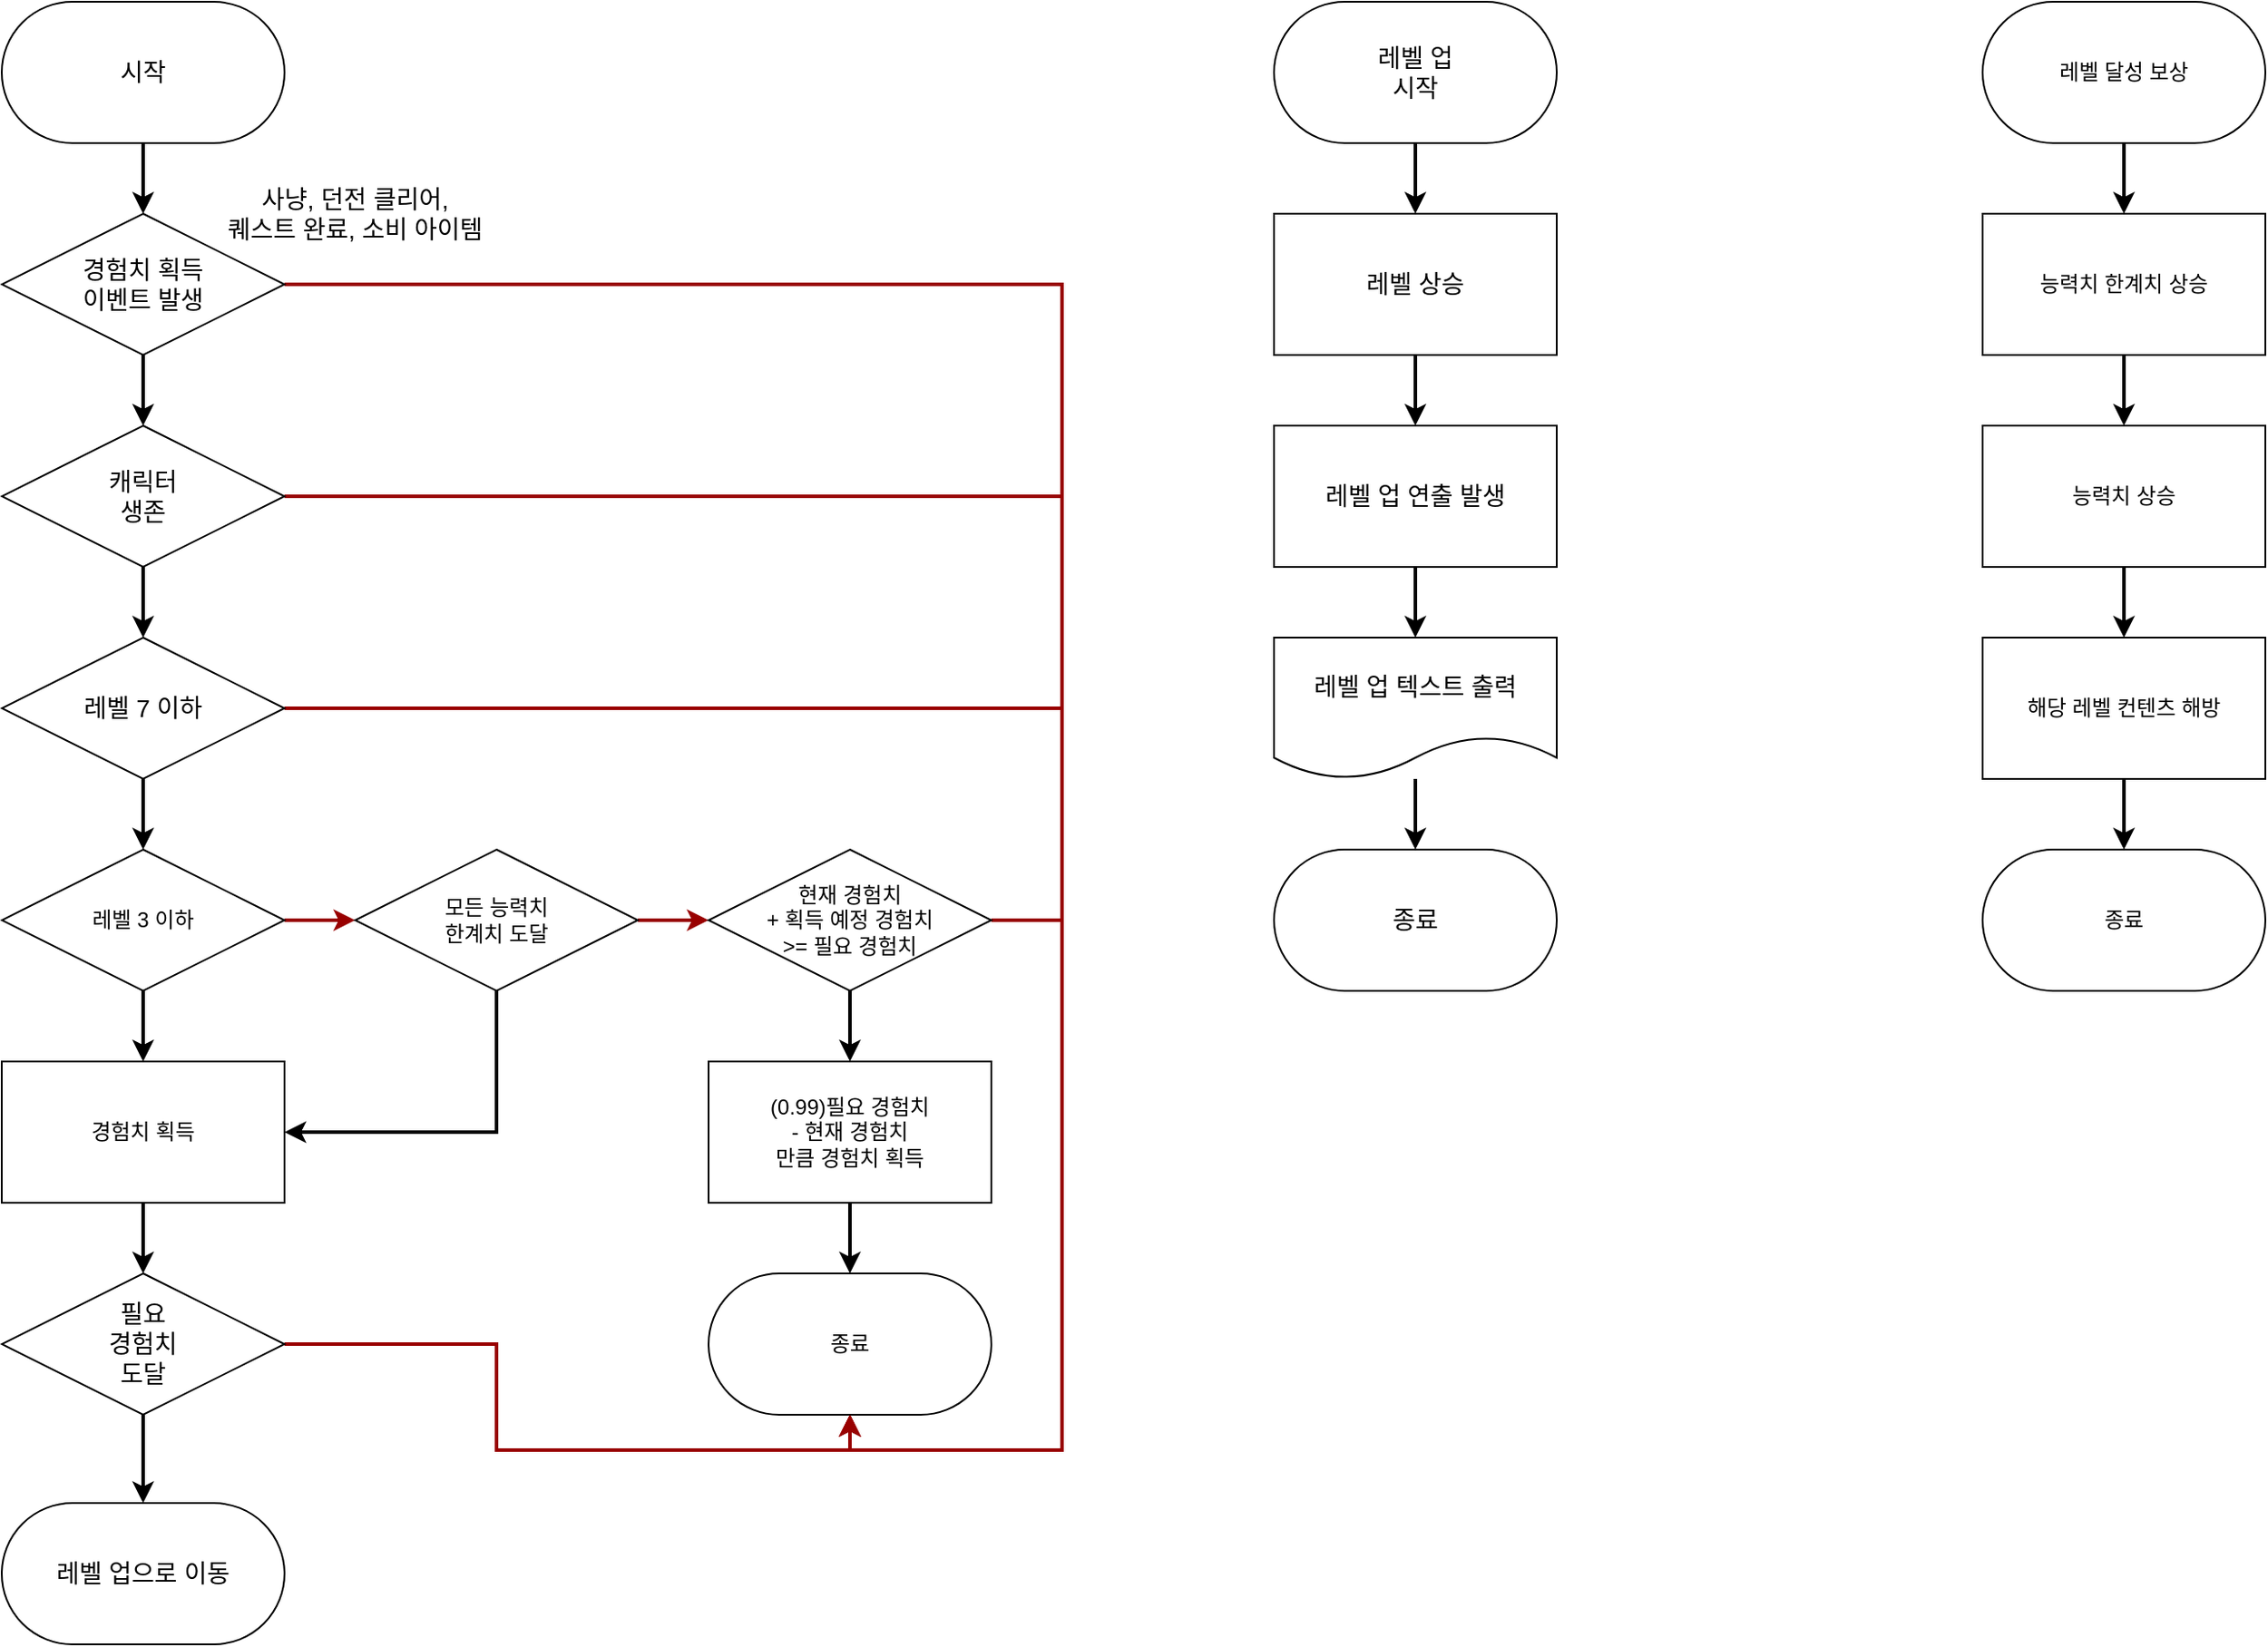 <mxfile version="22.1.11" type="device">
  <diagram id="C5RBs43oDa-KdzZeNtuy" name="Page-1">
    <mxGraphModel dx="1434" dy="746" grid="1" gridSize="10" guides="1" tooltips="1" connect="1" arrows="1" fold="1" page="1" pageScale="1" pageWidth="827" pageHeight="1169" math="0" shadow="0">
      <root>
        <mxCell id="WIyWlLk6GJQsqaUBKTNV-0" />
        <mxCell id="WIyWlLk6GJQsqaUBKTNV-1" parent="WIyWlLk6GJQsqaUBKTNV-0" />
        <mxCell id="H1e-5a3Cm02XF8Il_Q23-0" style="edgeStyle=orthogonalEdgeStyle;rounded=0;orthogonalLoop=1;jettySize=auto;html=1;exitX=0.5;exitY=1;exitDx=0;exitDy=0;strokeWidth=2;" edge="1" parent="WIyWlLk6GJQsqaUBKTNV-1" source="CSgYlb6cWF5ThP2nFrCP-2" target="9F6AWZ_ub-mQiCkGwfMx-13">
          <mxGeometry relative="1" as="geometry" />
        </mxCell>
        <mxCell id="H1e-5a3Cm02XF8Il_Q23-50" style="edgeStyle=orthogonalEdgeStyle;rounded=0;orthogonalLoop=1;jettySize=auto;html=1;exitX=1;exitY=0.5;exitDx=0;exitDy=0;entryX=0.5;entryY=1;entryDx=0;entryDy=0;strokeWidth=2;strokeColor=#990000;" edge="1" parent="WIyWlLk6GJQsqaUBKTNV-1" source="CSgYlb6cWF5ThP2nFrCP-2" target="CSgYlb6cWF5ThP2nFrCP-60">
          <mxGeometry relative="1" as="geometry">
            <Array as="points">
              <mxPoint x="960" y="440" />
              <mxPoint x="960" y="860" />
              <mxPoint x="840" y="860" />
            </Array>
          </mxGeometry>
        </mxCell>
        <mxCell id="CSgYlb6cWF5ThP2nFrCP-2" value="레벨 7 이하" style="rhombus;whiteSpace=wrap;html=1;fontSize=14;strokeWidth=1;" parent="WIyWlLk6GJQsqaUBKTNV-1" vertex="1">
          <mxGeometry x="360" y="400" width="160" height="80" as="geometry" />
        </mxCell>
        <mxCell id="CSgYlb6cWF5ThP2nFrCP-36" style="edgeStyle=orthogonalEdgeStyle;rounded=0;orthogonalLoop=1;jettySize=auto;html=1;exitX=0.5;exitY=1;exitDx=0;exitDy=0;entryX=0.5;entryY=0;entryDx=0;entryDy=0;strokeWidth=2;fontSize=14;" parent="WIyWlLk6GJQsqaUBKTNV-1" source="CSgYlb6cWF5ThP2nFrCP-3" target="CSgYlb6cWF5ThP2nFrCP-2" edge="1">
          <mxGeometry relative="1" as="geometry" />
        </mxCell>
        <mxCell id="H1e-5a3Cm02XF8Il_Q23-49" style="edgeStyle=orthogonalEdgeStyle;rounded=0;orthogonalLoop=1;jettySize=auto;html=1;exitX=1;exitY=0.5;exitDx=0;exitDy=0;entryX=0.5;entryY=1;entryDx=0;entryDy=0;strokeWidth=2;strokeColor=#990000;" edge="1" parent="WIyWlLk6GJQsqaUBKTNV-1" source="CSgYlb6cWF5ThP2nFrCP-3" target="CSgYlb6cWF5ThP2nFrCP-60">
          <mxGeometry relative="1" as="geometry">
            <Array as="points">
              <mxPoint x="960" y="320" />
              <mxPoint x="960" y="860" />
              <mxPoint x="840" y="860" />
            </Array>
          </mxGeometry>
        </mxCell>
        <mxCell id="CSgYlb6cWF5ThP2nFrCP-3" value="캐릭터&lt;br style=&quot;font-size: 14px;&quot;&gt;생존" style="rhombus;whiteSpace=wrap;html=1;fontSize=14;" parent="WIyWlLk6GJQsqaUBKTNV-1" vertex="1">
          <mxGeometry x="360" y="280" width="160" height="80" as="geometry" />
        </mxCell>
        <mxCell id="CSgYlb6cWF5ThP2nFrCP-34" style="edgeStyle=orthogonalEdgeStyle;rounded=0;orthogonalLoop=1;jettySize=auto;html=1;exitX=0.5;exitY=1;exitDx=0;exitDy=0;entryX=0.5;entryY=0;entryDx=0;entryDy=0;strokeWidth=2;fontSize=14;" parent="WIyWlLk6GJQsqaUBKTNV-1" source="CSgYlb6cWF5ThP2nFrCP-15" target="CSgYlb6cWF5ThP2nFrCP-30" edge="1">
          <mxGeometry relative="1" as="geometry" />
        </mxCell>
        <mxCell id="CSgYlb6cWF5ThP2nFrCP-15" value="시작" style="rounded=1;whiteSpace=wrap;html=1;arcSize=50;fontSize=14;" parent="WIyWlLk6GJQsqaUBKTNV-1" vertex="1">
          <mxGeometry x="360" y="40" width="160" height="80" as="geometry" />
        </mxCell>
        <mxCell id="CSgYlb6cWF5ThP2nFrCP-62" style="edgeStyle=orthogonalEdgeStyle;rounded=0;orthogonalLoop=1;jettySize=auto;html=1;exitX=0.5;exitY=1;exitDx=0;exitDy=0;entryX=0.5;entryY=0;entryDx=0;entryDy=0;strokeWidth=2;" parent="WIyWlLk6GJQsqaUBKTNV-1" source="CSgYlb6cWF5ThP2nFrCP-16" target="CSgYlb6cWF5ThP2nFrCP-59" edge="1">
          <mxGeometry relative="1" as="geometry" />
        </mxCell>
        <mxCell id="H1e-5a3Cm02XF8Il_Q23-29" style="edgeStyle=orthogonalEdgeStyle;rounded=0;orthogonalLoop=1;jettySize=auto;html=1;exitX=1;exitY=0.5;exitDx=0;exitDy=0;entryX=0.5;entryY=1;entryDx=0;entryDy=0;strokeWidth=2;strokeColor=#990000;" edge="1" parent="WIyWlLk6GJQsqaUBKTNV-1" source="CSgYlb6cWF5ThP2nFrCP-16" target="CSgYlb6cWF5ThP2nFrCP-60">
          <mxGeometry relative="1" as="geometry" />
        </mxCell>
        <mxCell id="CSgYlb6cWF5ThP2nFrCP-16" value="필요&lt;br style=&quot;font-size: 14px;&quot;&gt;경험치&lt;br style=&quot;font-size: 14px;&quot;&gt;도달" style="rhombus;whiteSpace=wrap;html=1;fontSize=14;strokeWidth=1;" parent="WIyWlLk6GJQsqaUBKTNV-1" vertex="1">
          <mxGeometry x="360" y="760" width="160" height="80" as="geometry" />
        </mxCell>
        <mxCell id="CSgYlb6cWF5ThP2nFrCP-35" style="edgeStyle=orthogonalEdgeStyle;rounded=0;orthogonalLoop=1;jettySize=auto;html=1;exitX=0.5;exitY=1;exitDx=0;exitDy=0;strokeWidth=2;fontSize=14;" parent="WIyWlLk6GJQsqaUBKTNV-1" source="CSgYlb6cWF5ThP2nFrCP-30" target="CSgYlb6cWF5ThP2nFrCP-3" edge="1">
          <mxGeometry relative="1" as="geometry" />
        </mxCell>
        <mxCell id="H1e-5a3Cm02XF8Il_Q23-47" style="edgeStyle=orthogonalEdgeStyle;rounded=0;orthogonalLoop=1;jettySize=auto;html=1;exitX=1;exitY=0.5;exitDx=0;exitDy=0;entryX=0.5;entryY=1;entryDx=0;entryDy=0;strokeWidth=2;strokeColor=#990000;" edge="1" parent="WIyWlLk6GJQsqaUBKTNV-1" source="CSgYlb6cWF5ThP2nFrCP-30" target="CSgYlb6cWF5ThP2nFrCP-60">
          <mxGeometry relative="1" as="geometry">
            <Array as="points">
              <mxPoint x="960" y="200" />
              <mxPoint x="960" y="860" />
              <mxPoint x="840" y="860" />
            </Array>
          </mxGeometry>
        </mxCell>
        <mxCell id="CSgYlb6cWF5ThP2nFrCP-30" value="경험치 획득&lt;br style=&quot;font-size: 14px;&quot;&gt;이벤트 발생" style="rhombus;whiteSpace=wrap;html=1;fontSize=14;" parent="WIyWlLk6GJQsqaUBKTNV-1" vertex="1">
          <mxGeometry x="360" y="160" width="160" height="80" as="geometry" />
        </mxCell>
        <mxCell id="CSgYlb6cWF5ThP2nFrCP-31" value="종료" style="rounded=1;whiteSpace=wrap;html=1;arcSize=50;fontSize=14;" parent="WIyWlLk6GJQsqaUBKTNV-1" vertex="1">
          <mxGeometry x="1080" y="520" width="160" height="80" as="geometry" />
        </mxCell>
        <mxCell id="CSgYlb6cWF5ThP2nFrCP-33" value="사냥, 던전 클리어,&lt;br style=&quot;font-size: 14px;&quot;&gt;퀘스트 완료, 소비 아이템" style="text;html=1;strokeColor=none;fillColor=none;align=center;verticalAlign=middle;whiteSpace=wrap;rounded=0;fontSize=14;" parent="WIyWlLk6GJQsqaUBKTNV-1" vertex="1">
          <mxGeometry x="480" y="140" width="160" height="40" as="geometry" />
        </mxCell>
        <mxCell id="CSgYlb6cWF5ThP2nFrCP-44" style="edgeStyle=orthogonalEdgeStyle;rounded=0;orthogonalLoop=1;jettySize=auto;html=1;exitX=0.5;exitY=1;exitDx=0;exitDy=0;entryX=0.5;entryY=0;entryDx=0;entryDy=0;strokeWidth=2;fontSize=14;" parent="WIyWlLk6GJQsqaUBKTNV-1" source="CSgYlb6cWF5ThP2nFrCP-38" target="CSgYlb6cWF5ThP2nFrCP-42" edge="1">
          <mxGeometry relative="1" as="geometry" />
        </mxCell>
        <mxCell id="CSgYlb6cWF5ThP2nFrCP-38" value="레벨 상승" style="whiteSpace=wrap;html=1;fontSize=14;" parent="WIyWlLk6GJQsqaUBKTNV-1" vertex="1">
          <mxGeometry x="1080" y="160" width="160" height="80" as="geometry" />
        </mxCell>
        <mxCell id="CSgYlb6cWF5ThP2nFrCP-48" value="" style="edgeStyle=orthogonalEdgeStyle;rounded=0;orthogonalLoop=1;jettySize=auto;html=1;strokeWidth=2;fontSize=14;" parent="WIyWlLk6GJQsqaUBKTNV-1" source="CSgYlb6cWF5ThP2nFrCP-41" target="CSgYlb6cWF5ThP2nFrCP-31" edge="1">
          <mxGeometry relative="1" as="geometry" />
        </mxCell>
        <mxCell id="CSgYlb6cWF5ThP2nFrCP-41" value="레벨 업 텍스트 출력" style="shape=document;whiteSpace=wrap;html=1;boundedLbl=1;fontSize=14;" parent="WIyWlLk6GJQsqaUBKTNV-1" vertex="1">
          <mxGeometry x="1080" y="400" width="160" height="80" as="geometry" />
        </mxCell>
        <mxCell id="CSgYlb6cWF5ThP2nFrCP-45" style="edgeStyle=orthogonalEdgeStyle;rounded=0;orthogonalLoop=1;jettySize=auto;html=1;exitX=0.5;exitY=1;exitDx=0;exitDy=0;entryX=0.5;entryY=0;entryDx=0;entryDy=0;strokeWidth=2;fontSize=14;" parent="WIyWlLk6GJQsqaUBKTNV-1" source="CSgYlb6cWF5ThP2nFrCP-42" target="CSgYlb6cWF5ThP2nFrCP-41" edge="1">
          <mxGeometry relative="1" as="geometry" />
        </mxCell>
        <mxCell id="CSgYlb6cWF5ThP2nFrCP-42" value="레벨 업 연출 발생" style="whiteSpace=wrap;html=1;fontSize=14;" parent="WIyWlLk6GJQsqaUBKTNV-1" vertex="1">
          <mxGeometry x="1080" y="280" width="160" height="80" as="geometry" />
        </mxCell>
        <mxCell id="H1e-5a3Cm02XF8Il_Q23-6" style="edgeStyle=orthogonalEdgeStyle;rounded=0;orthogonalLoop=1;jettySize=auto;html=1;exitX=0.5;exitY=1;exitDx=0;exitDy=0;strokeWidth=2;" edge="1" parent="WIyWlLk6GJQsqaUBKTNV-1" source="CSgYlb6cWF5ThP2nFrCP-54" target="CSgYlb6cWF5ThP2nFrCP-16">
          <mxGeometry relative="1" as="geometry" />
        </mxCell>
        <mxCell id="CSgYlb6cWF5ThP2nFrCP-54" value="경험치 획득" style="whiteSpace=wrap;html=1;strokeWidth=1;" parent="WIyWlLk6GJQsqaUBKTNV-1" vertex="1">
          <mxGeometry x="360" y="640" width="160" height="80" as="geometry" />
        </mxCell>
        <mxCell id="CSgYlb6cWF5ThP2nFrCP-59" value="레벨 업으로 이동" style="rounded=1;whiteSpace=wrap;html=1;arcSize=50;fontSize=14;strokeWidth=1;" parent="WIyWlLk6GJQsqaUBKTNV-1" vertex="1">
          <mxGeometry x="360" y="890" width="160" height="80" as="geometry" />
        </mxCell>
        <mxCell id="CSgYlb6cWF5ThP2nFrCP-60" value="종료" style="rounded=1;whiteSpace=wrap;html=1;arcSize=50;strokeWidth=1;" parent="WIyWlLk6GJQsqaUBKTNV-1" vertex="1">
          <mxGeometry x="760" y="760" width="160" height="80" as="geometry" />
        </mxCell>
        <mxCell id="CSgYlb6cWF5ThP2nFrCP-73" style="edgeStyle=orthogonalEdgeStyle;rounded=0;orthogonalLoop=1;jettySize=auto;html=1;exitX=0.5;exitY=1;exitDx=0;exitDy=0;entryX=0.5;entryY=0;entryDx=0;entryDy=0;strokeWidth=2;" parent="WIyWlLk6GJQsqaUBKTNV-1" source="CSgYlb6cWF5ThP2nFrCP-72" target="CSgYlb6cWF5ThP2nFrCP-38" edge="1">
          <mxGeometry relative="1" as="geometry" />
        </mxCell>
        <mxCell id="CSgYlb6cWF5ThP2nFrCP-72" value="레벨 업&lt;br&gt;시작" style="rounded=1;whiteSpace=wrap;html=1;arcSize=50;fontSize=14;" parent="WIyWlLk6GJQsqaUBKTNV-1" vertex="1">
          <mxGeometry x="1080" y="40" width="160" height="80" as="geometry" />
        </mxCell>
        <mxCell id="CSgYlb6cWF5ThP2nFrCP-79" style="edgeStyle=orthogonalEdgeStyle;rounded=0;orthogonalLoop=1;jettySize=auto;html=1;exitX=0.5;exitY=1;exitDx=0;exitDy=0;entryX=0.5;entryY=0;entryDx=0;entryDy=0;strokeWidth=2;" parent="WIyWlLk6GJQsqaUBKTNV-1" source="CSgYlb6cWF5ThP2nFrCP-74" target="CSgYlb6cWF5ThP2nFrCP-75" edge="1">
          <mxGeometry relative="1" as="geometry" />
        </mxCell>
        <mxCell id="CSgYlb6cWF5ThP2nFrCP-74" value="레벨 달성 보상" style="rounded=1;whiteSpace=wrap;html=1;arcSize=50;" parent="WIyWlLk6GJQsqaUBKTNV-1" vertex="1">
          <mxGeometry x="1481" y="40" width="160" height="80" as="geometry" />
        </mxCell>
        <mxCell id="CSgYlb6cWF5ThP2nFrCP-80" style="edgeStyle=orthogonalEdgeStyle;rounded=0;orthogonalLoop=1;jettySize=auto;html=1;exitX=0.5;exitY=1;exitDx=0;exitDy=0;entryX=0.5;entryY=0;entryDx=0;entryDy=0;strokeWidth=2;" parent="WIyWlLk6GJQsqaUBKTNV-1" source="CSgYlb6cWF5ThP2nFrCP-75" target="CSgYlb6cWF5ThP2nFrCP-76" edge="1">
          <mxGeometry relative="1" as="geometry" />
        </mxCell>
        <mxCell id="CSgYlb6cWF5ThP2nFrCP-75" value="능력치 한계치 상승" style="whiteSpace=wrap;html=1;" parent="WIyWlLk6GJQsqaUBKTNV-1" vertex="1">
          <mxGeometry x="1481" y="160" width="160" height="80" as="geometry" />
        </mxCell>
        <mxCell id="CSgYlb6cWF5ThP2nFrCP-81" style="edgeStyle=orthogonalEdgeStyle;rounded=0;orthogonalLoop=1;jettySize=auto;html=1;exitX=0.5;exitY=1;exitDx=0;exitDy=0;entryX=0.5;entryY=0;entryDx=0;entryDy=0;strokeWidth=2;" parent="WIyWlLk6GJQsqaUBKTNV-1" source="CSgYlb6cWF5ThP2nFrCP-76" target="CSgYlb6cWF5ThP2nFrCP-77" edge="1">
          <mxGeometry relative="1" as="geometry" />
        </mxCell>
        <mxCell id="CSgYlb6cWF5ThP2nFrCP-76" value="능력치 상승" style="whiteSpace=wrap;html=1;" parent="WIyWlLk6GJQsqaUBKTNV-1" vertex="1">
          <mxGeometry x="1481" y="280" width="160" height="80" as="geometry" />
        </mxCell>
        <mxCell id="CSgYlb6cWF5ThP2nFrCP-82" style="edgeStyle=orthogonalEdgeStyle;rounded=0;orthogonalLoop=1;jettySize=auto;html=1;exitX=0.5;exitY=1;exitDx=0;exitDy=0;entryX=0.5;entryY=0;entryDx=0;entryDy=0;strokeWidth=2;" parent="WIyWlLk6GJQsqaUBKTNV-1" source="CSgYlb6cWF5ThP2nFrCP-77" target="CSgYlb6cWF5ThP2nFrCP-78" edge="1">
          <mxGeometry relative="1" as="geometry" />
        </mxCell>
        <mxCell id="CSgYlb6cWF5ThP2nFrCP-77" value="해당 레벨 컨텐츠 해방" style="whiteSpace=wrap;html=1;" parent="WIyWlLk6GJQsqaUBKTNV-1" vertex="1">
          <mxGeometry x="1481" y="400" width="160" height="80" as="geometry" />
        </mxCell>
        <mxCell id="CSgYlb6cWF5ThP2nFrCP-78" value="종료" style="rounded=1;whiteSpace=wrap;html=1;arcSize=50;" parent="WIyWlLk6GJQsqaUBKTNV-1" vertex="1">
          <mxGeometry x="1481" y="520" width="160" height="80" as="geometry" />
        </mxCell>
        <mxCell id="H1e-5a3Cm02XF8Il_Q23-26" style="edgeStyle=orthogonalEdgeStyle;rounded=0;orthogonalLoop=1;jettySize=auto;html=1;exitX=0.5;exitY=1;exitDx=0;exitDy=0;entryX=0.5;entryY=0;entryDx=0;entryDy=0;strokeWidth=2;" edge="1" parent="WIyWlLk6GJQsqaUBKTNV-1" source="H1e-5a3Cm02XF8Il_Q23-21" target="CSgYlb6cWF5ThP2nFrCP-60">
          <mxGeometry relative="1" as="geometry">
            <mxPoint x="360" y="1040" as="sourcePoint" />
          </mxGeometry>
        </mxCell>
        <mxCell id="9F6AWZ_ub-mQiCkGwfMx-16" style="edgeStyle=orthogonalEdgeStyle;rounded=0;orthogonalLoop=1;jettySize=auto;html=1;exitX=1;exitY=0.5;exitDx=0;exitDy=0;entryX=0;entryY=0.5;entryDx=0;entryDy=0;strokeWidth=2;strokeColor=#990000;" parent="WIyWlLk6GJQsqaUBKTNV-1" source="9F6AWZ_ub-mQiCkGwfMx-13" target="9F6AWZ_ub-mQiCkGwfMx-15" edge="1">
          <mxGeometry relative="1" as="geometry">
            <mxPoint x="440" y="640" as="targetPoint" />
          </mxGeometry>
        </mxCell>
        <mxCell id="H1e-5a3Cm02XF8Il_Q23-1" style="edgeStyle=orthogonalEdgeStyle;rounded=0;orthogonalLoop=1;jettySize=auto;html=1;exitX=0.5;exitY=1;exitDx=0;exitDy=0;entryX=0.5;entryY=0;entryDx=0;entryDy=0;strokeWidth=2;" edge="1" parent="WIyWlLk6GJQsqaUBKTNV-1" source="9F6AWZ_ub-mQiCkGwfMx-13" target="CSgYlb6cWF5ThP2nFrCP-54">
          <mxGeometry relative="1" as="geometry" />
        </mxCell>
        <mxCell id="9F6AWZ_ub-mQiCkGwfMx-13" value="레벨 3 이하" style="rhombus;whiteSpace=wrap;html=1;strokeWidth=1;" parent="WIyWlLk6GJQsqaUBKTNV-1" vertex="1">
          <mxGeometry x="360" y="520" width="160" height="80" as="geometry" />
        </mxCell>
        <mxCell id="H1e-5a3Cm02XF8Il_Q23-11" style="edgeStyle=orthogonalEdgeStyle;rounded=0;orthogonalLoop=1;jettySize=auto;html=1;exitX=1;exitY=0.5;exitDx=0;exitDy=0;entryX=0;entryY=0.5;entryDx=0;entryDy=0;strokeWidth=2;strokeColor=#990000;" edge="1" parent="WIyWlLk6GJQsqaUBKTNV-1" source="9F6AWZ_ub-mQiCkGwfMx-15" target="H1e-5a3Cm02XF8Il_Q23-7">
          <mxGeometry relative="1" as="geometry" />
        </mxCell>
        <mxCell id="9F6AWZ_ub-mQiCkGwfMx-15" value="모든 능력치&lt;br&gt;한계치 도달" style="rhombus;whiteSpace=wrap;html=1;strokeWidth=1;" parent="WIyWlLk6GJQsqaUBKTNV-1" vertex="1">
          <mxGeometry x="560" y="520" width="160" height="80" as="geometry" />
        </mxCell>
        <mxCell id="H1e-5a3Cm02XF8Il_Q23-9" style="edgeStyle=orthogonalEdgeStyle;rounded=0;orthogonalLoop=1;jettySize=auto;html=1;exitX=0.5;exitY=1;exitDx=0;exitDy=0;entryX=0.5;entryY=0;entryDx=0;entryDy=0;strokeWidth=2;" edge="1" parent="WIyWlLk6GJQsqaUBKTNV-1" source="H1e-5a3Cm02XF8Il_Q23-7" target="H1e-5a3Cm02XF8Il_Q23-21">
          <mxGeometry relative="1" as="geometry" />
        </mxCell>
        <mxCell id="H1e-5a3Cm02XF8Il_Q23-48" style="edgeStyle=orthogonalEdgeStyle;rounded=0;orthogonalLoop=1;jettySize=auto;html=1;exitX=1;exitY=0.5;exitDx=0;exitDy=0;entryX=0.5;entryY=1;entryDx=0;entryDy=0;strokeWidth=2;strokeColor=#990000;" edge="1" parent="WIyWlLk6GJQsqaUBKTNV-1" source="H1e-5a3Cm02XF8Il_Q23-7" target="CSgYlb6cWF5ThP2nFrCP-60">
          <mxGeometry relative="1" as="geometry">
            <Array as="points">
              <mxPoint x="960" y="560" />
              <mxPoint x="960" y="860" />
              <mxPoint x="840" y="860" />
            </Array>
          </mxGeometry>
        </mxCell>
        <mxCell id="H1e-5a3Cm02XF8Il_Q23-7" value="현재 경험치 &lt;br&gt;+ 획득 예정 경험치&lt;br&gt;&amp;gt;= 필요 경험치" style="rhombus;whiteSpace=wrap;html=1;strokeWidth=1;" vertex="1" parent="WIyWlLk6GJQsqaUBKTNV-1">
          <mxGeometry x="760" y="520" width="160" height="80" as="geometry" />
        </mxCell>
        <mxCell id="H1e-5a3Cm02XF8Il_Q23-21" value="(0.99)필요 경험치 &lt;br&gt;- 현재 경험치 &lt;br&gt;만큼 경험치 획득" style="whiteSpace=wrap;html=1;strokeWidth=1;" vertex="1" parent="WIyWlLk6GJQsqaUBKTNV-1">
          <mxGeometry x="760" y="640" width="160" height="80" as="geometry" />
        </mxCell>
        <mxCell id="H1e-5a3Cm02XF8Il_Q23-23" style="edgeStyle=orthogonalEdgeStyle;rounded=0;orthogonalLoop=1;jettySize=auto;html=1;exitX=0.5;exitY=1;exitDx=0;exitDy=0;entryX=1;entryY=0.5;entryDx=0;entryDy=0;strokeWidth=2;" edge="1" parent="WIyWlLk6GJQsqaUBKTNV-1" source="9F6AWZ_ub-mQiCkGwfMx-15" target="CSgYlb6cWF5ThP2nFrCP-54">
          <mxGeometry relative="1" as="geometry">
            <mxPoint x="520" y="610" as="sourcePoint" />
            <mxPoint x="560" y="610" as="targetPoint" />
          </mxGeometry>
        </mxCell>
      </root>
    </mxGraphModel>
  </diagram>
</mxfile>
